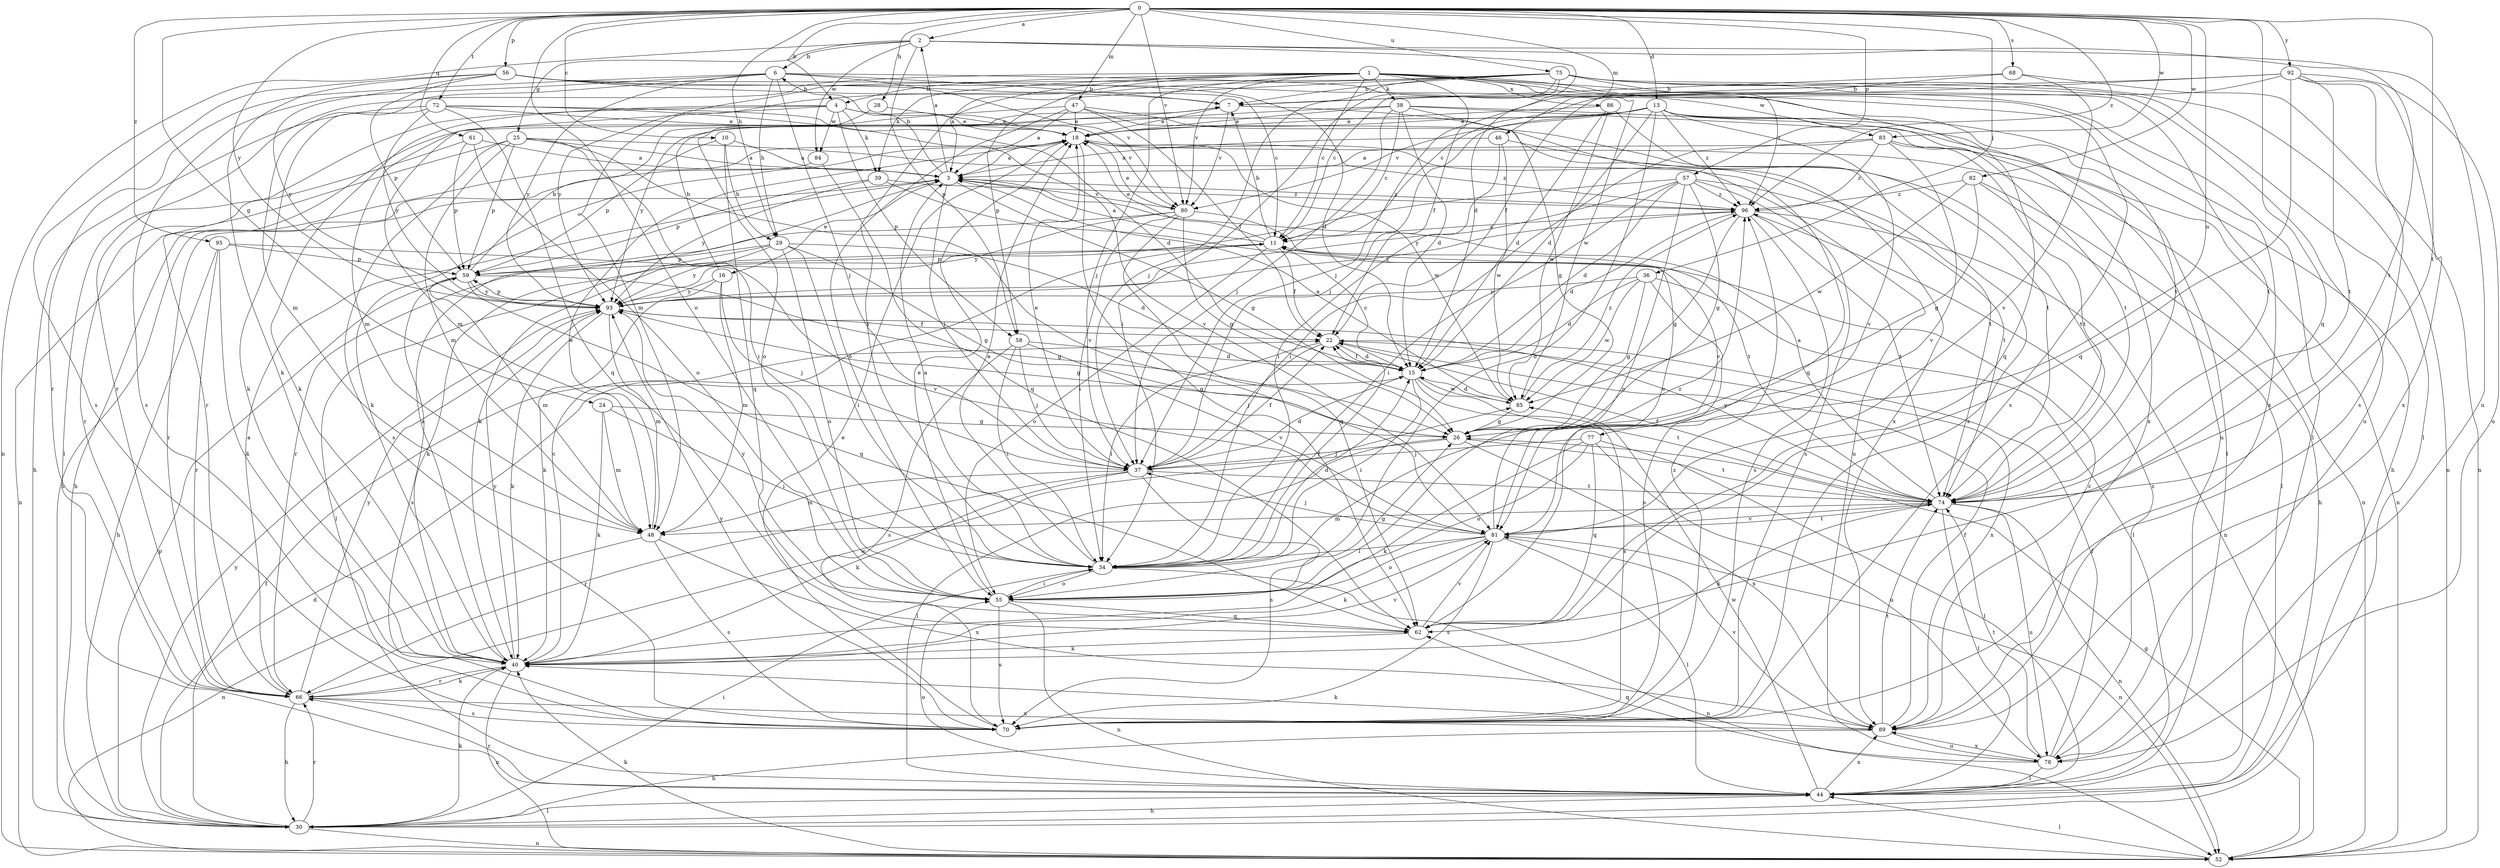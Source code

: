 strict digraph  {
0;
1;
2;
3;
4;
6;
7;
10;
11;
13;
15;
16;
18;
22;
24;
25;
26;
28;
29;
30;
34;
36;
37;
38;
39;
40;
44;
46;
47;
48;
52;
55;
56;
57;
58;
59;
61;
62;
66;
68;
70;
72;
74;
75;
77;
78;
80;
81;
82;
83;
84;
85;
86;
89;
92;
93;
95;
96;
0 -> 2  [label=a];
0 -> 4  [label=b];
0 -> 10  [label=c];
0 -> 13  [label=d];
0 -> 24  [label=g];
0 -> 28  [label=h];
0 -> 29  [label=h];
0 -> 36  [label=j];
0 -> 46  [label=m];
0 -> 47  [label=m];
0 -> 55  [label=o];
0 -> 56  [label=p];
0 -> 57  [label=p];
0 -> 61  [label=q];
0 -> 62  [label=q];
0 -> 68  [label=s];
0 -> 72  [label=t];
0 -> 74  [label=t];
0 -> 75  [label=u];
0 -> 77  [label=u];
0 -> 80  [label=v];
0 -> 82  [label=w];
0 -> 83  [label=w];
0 -> 92  [label=y];
0 -> 93  [label=y];
0 -> 95  [label=z];
0 -> 96  [label=z];
1 -> 4  [label=b];
1 -> 11  [label=c];
1 -> 22  [label=f];
1 -> 34  [label=i];
1 -> 37  [label=j];
1 -> 38  [label=k];
1 -> 39  [label=k];
1 -> 44  [label=l];
1 -> 58  [label=p];
1 -> 62  [label=q];
1 -> 66  [label=r];
1 -> 70  [label=s];
1 -> 80  [label=v];
1 -> 83  [label=w];
1 -> 86  [label=x];
1 -> 89  [label=x];
2 -> 6  [label=b];
2 -> 15  [label=d];
2 -> 25  [label=g];
2 -> 52  [label=n];
2 -> 58  [label=p];
2 -> 74  [label=t];
2 -> 78  [label=u];
2 -> 84  [label=w];
3 -> 2  [label=a];
3 -> 6  [label=b];
3 -> 16  [label=e];
3 -> 26  [label=g];
3 -> 37  [label=j];
3 -> 66  [label=r];
3 -> 80  [label=v];
3 -> 96  [label=z];
4 -> 18  [label=e];
4 -> 39  [label=k];
4 -> 40  [label=k];
4 -> 44  [label=l];
4 -> 48  [label=m];
4 -> 58  [label=p];
4 -> 80  [label=v];
4 -> 84  [label=w];
6 -> 7  [label=b];
6 -> 29  [label=h];
6 -> 37  [label=j];
6 -> 48  [label=m];
6 -> 66  [label=r];
6 -> 70  [label=s];
6 -> 74  [label=t];
6 -> 80  [label=v];
6 -> 93  [label=y];
7 -> 18  [label=e];
7 -> 62  [label=q];
7 -> 80  [label=v];
10 -> 3  [label=a];
10 -> 29  [label=h];
10 -> 59  [label=p];
10 -> 62  [label=q];
11 -> 3  [label=a];
11 -> 7  [label=b];
11 -> 18  [label=e];
11 -> 22  [label=f];
11 -> 44  [label=l];
11 -> 55  [label=o];
11 -> 59  [label=p];
13 -> 15  [label=d];
13 -> 18  [label=e];
13 -> 30  [label=h];
13 -> 37  [label=j];
13 -> 55  [label=o];
13 -> 66  [label=r];
13 -> 74  [label=t];
13 -> 78  [label=u];
13 -> 80  [label=v];
13 -> 81  [label=v];
13 -> 96  [label=z];
15 -> 11  [label=c];
15 -> 22  [label=f];
15 -> 34  [label=i];
15 -> 70  [label=s];
15 -> 74  [label=t];
15 -> 85  [label=w];
16 -> 7  [label=b];
16 -> 37  [label=j];
16 -> 40  [label=k];
16 -> 48  [label=m];
16 -> 93  [label=y];
18 -> 3  [label=a];
18 -> 30  [label=h];
18 -> 40  [label=k];
18 -> 52  [label=n];
18 -> 62  [label=q];
18 -> 74  [label=t];
18 -> 85  [label=w];
18 -> 96  [label=z];
22 -> 15  [label=d];
22 -> 34  [label=i];
22 -> 37  [label=j];
22 -> 89  [label=x];
24 -> 26  [label=g];
24 -> 34  [label=i];
24 -> 40  [label=k];
24 -> 48  [label=m];
25 -> 3  [label=a];
25 -> 34  [label=i];
25 -> 48  [label=m];
25 -> 52  [label=n];
25 -> 59  [label=p];
25 -> 70  [label=s];
25 -> 78  [label=u];
25 -> 81  [label=v];
26 -> 37  [label=j];
26 -> 44  [label=l];
26 -> 74  [label=t];
26 -> 89  [label=x];
28 -> 18  [label=e];
28 -> 55  [label=o];
29 -> 15  [label=d];
29 -> 26  [label=g];
29 -> 34  [label=i];
29 -> 40  [label=k];
29 -> 55  [label=o];
29 -> 59  [label=p];
29 -> 93  [label=y];
30 -> 15  [label=d];
30 -> 22  [label=f];
30 -> 34  [label=i];
30 -> 40  [label=k];
30 -> 44  [label=l];
30 -> 52  [label=n];
30 -> 59  [label=p];
30 -> 66  [label=r];
30 -> 93  [label=y];
34 -> 3  [label=a];
34 -> 15  [label=d];
34 -> 18  [label=e];
34 -> 22  [label=f];
34 -> 52  [label=n];
34 -> 55  [label=o];
34 -> 96  [label=z];
36 -> 15  [label=d];
36 -> 26  [label=g];
36 -> 44  [label=l];
36 -> 70  [label=s];
36 -> 85  [label=w];
36 -> 93  [label=y];
37 -> 15  [label=d];
37 -> 18  [label=e];
37 -> 22  [label=f];
37 -> 40  [label=k];
37 -> 48  [label=m];
37 -> 66  [label=r];
37 -> 70  [label=s];
37 -> 74  [label=t];
38 -> 11  [label=c];
38 -> 15  [label=d];
38 -> 18  [label=e];
38 -> 26  [label=g];
38 -> 37  [label=j];
38 -> 44  [label=l];
38 -> 89  [label=x];
38 -> 93  [label=y];
39 -> 59  [label=p];
39 -> 81  [label=v];
39 -> 93  [label=y];
39 -> 96  [label=z];
40 -> 3  [label=a];
40 -> 11  [label=c];
40 -> 52  [label=n];
40 -> 66  [label=r];
40 -> 81  [label=v];
40 -> 93  [label=y];
44 -> 30  [label=h];
44 -> 55  [label=o];
44 -> 66  [label=r];
44 -> 85  [label=w];
44 -> 89  [label=x];
46 -> 3  [label=a];
46 -> 34  [label=i];
46 -> 74  [label=t];
46 -> 85  [label=w];
47 -> 3  [label=a];
47 -> 18  [label=e];
47 -> 22  [label=f];
47 -> 48  [label=m];
47 -> 55  [label=o];
47 -> 74  [label=t];
47 -> 89  [label=x];
48 -> 18  [label=e];
48 -> 52  [label=n];
48 -> 70  [label=s];
48 -> 89  [label=x];
52 -> 26  [label=g];
52 -> 40  [label=k];
52 -> 44  [label=l];
55 -> 18  [label=e];
55 -> 26  [label=g];
55 -> 34  [label=i];
55 -> 52  [label=n];
55 -> 62  [label=q];
55 -> 70  [label=s];
55 -> 93  [label=y];
56 -> 7  [label=b];
56 -> 11  [label=c];
56 -> 15  [label=d];
56 -> 40  [label=k];
56 -> 59  [label=p];
56 -> 70  [label=s];
56 -> 85  [label=w];
56 -> 93  [label=y];
57 -> 15  [label=d];
57 -> 26  [label=g];
57 -> 34  [label=i];
57 -> 40  [label=k];
57 -> 55  [label=o];
57 -> 70  [label=s];
57 -> 74  [label=t];
57 -> 93  [label=y];
57 -> 96  [label=z];
58 -> 15  [label=d];
58 -> 34  [label=i];
58 -> 37  [label=j];
58 -> 70  [label=s];
58 -> 81  [label=v];
59 -> 7  [label=b];
59 -> 26  [label=g];
59 -> 48  [label=m];
59 -> 62  [label=q];
59 -> 70  [label=s];
59 -> 93  [label=y];
61 -> 3  [label=a];
61 -> 55  [label=o];
61 -> 59  [label=p];
61 -> 66  [label=r];
62 -> 40  [label=k];
62 -> 81  [label=v];
66 -> 3  [label=a];
66 -> 30  [label=h];
66 -> 40  [label=k];
66 -> 70  [label=s];
66 -> 85  [label=w];
66 -> 89  [label=x];
66 -> 93  [label=y];
68 -> 7  [label=b];
68 -> 22  [label=f];
68 -> 52  [label=n];
68 -> 81  [label=v];
70 -> 18  [label=e];
70 -> 93  [label=y];
70 -> 96  [label=z];
72 -> 15  [label=d];
72 -> 18  [label=e];
72 -> 30  [label=h];
72 -> 40  [label=k];
72 -> 62  [label=q];
72 -> 81  [label=v];
72 -> 93  [label=y];
74 -> 3  [label=a];
74 -> 22  [label=f];
74 -> 40  [label=k];
74 -> 44  [label=l];
74 -> 48  [label=m];
74 -> 52  [label=n];
74 -> 78  [label=u];
74 -> 81  [label=v];
74 -> 93  [label=y];
75 -> 3  [label=a];
75 -> 7  [label=b];
75 -> 11  [label=c];
75 -> 34  [label=i];
75 -> 37  [label=j];
75 -> 44  [label=l];
75 -> 48  [label=m];
75 -> 52  [label=n];
75 -> 74  [label=t];
75 -> 78  [label=u];
75 -> 93  [label=y];
75 -> 96  [label=z];
77 -> 37  [label=j];
77 -> 40  [label=k];
77 -> 44  [label=l];
77 -> 55  [label=o];
77 -> 62  [label=q];
77 -> 78  [label=u];
78 -> 22  [label=f];
78 -> 44  [label=l];
78 -> 62  [label=q];
78 -> 74  [label=t];
78 -> 89  [label=x];
78 -> 96  [label=z];
80 -> 18  [label=e];
80 -> 26  [label=g];
80 -> 34  [label=i];
80 -> 62  [label=q];
80 -> 66  [label=r];
80 -> 74  [label=t];
80 -> 93  [label=y];
81 -> 11  [label=c];
81 -> 34  [label=i];
81 -> 37  [label=j];
81 -> 40  [label=k];
81 -> 44  [label=l];
81 -> 52  [label=n];
81 -> 55  [label=o];
81 -> 70  [label=s];
81 -> 74  [label=t];
82 -> 26  [label=g];
82 -> 30  [label=h];
82 -> 44  [label=l];
82 -> 85  [label=w];
82 -> 96  [label=z];
83 -> 3  [label=a];
83 -> 34  [label=i];
83 -> 52  [label=n];
83 -> 74  [label=t];
83 -> 81  [label=v];
83 -> 96  [label=z];
84 -> 30  [label=h];
84 -> 62  [label=q];
85 -> 3  [label=a];
85 -> 15  [label=d];
85 -> 26  [label=g];
85 -> 96  [label=z];
86 -> 15  [label=d];
86 -> 18  [label=e];
86 -> 70  [label=s];
86 -> 85  [label=w];
89 -> 11  [label=c];
89 -> 22  [label=f];
89 -> 30  [label=h];
89 -> 40  [label=k];
89 -> 74  [label=t];
89 -> 78  [label=u];
89 -> 81  [label=v];
92 -> 7  [label=b];
92 -> 11  [label=c];
92 -> 37  [label=j];
92 -> 62  [label=q];
92 -> 70  [label=s];
92 -> 74  [label=t];
92 -> 78  [label=u];
92 -> 89  [label=x];
93 -> 22  [label=f];
93 -> 26  [label=g];
93 -> 40  [label=k];
93 -> 48  [label=m];
93 -> 59  [label=p];
93 -> 96  [label=z];
95 -> 30  [label=h];
95 -> 40  [label=k];
95 -> 59  [label=p];
95 -> 66  [label=r];
95 -> 81  [label=v];
96 -> 11  [label=c];
96 -> 15  [label=d];
96 -> 26  [label=g];
96 -> 52  [label=n];
96 -> 70  [label=s];
96 -> 74  [label=t];
}

